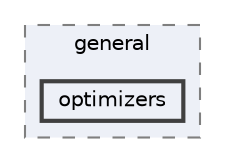 digraph "/home/runner/work/idol/idol/lib/include/idol/general/optimizers"
{
 // LATEX_PDF_SIZE
  bgcolor="transparent";
  edge [fontname=Helvetica,fontsize=10,labelfontname=Helvetica,labelfontsize=10];
  node [fontname=Helvetica,fontsize=10,shape=box,height=0.2,width=0.4];
  compound=true
  subgraph clusterdir_19ae7b231f8657c2ea1342191d9f8e08 {
    graph [ bgcolor="#edf0f7", pencolor="grey50", label="general", fontname=Helvetica,fontsize=10 style="filled,dashed", URL="dir_19ae7b231f8657c2ea1342191d9f8e08.html",tooltip=""]
  dir_41a011317c9022efa0c539b9da75e603 [label="optimizers", fillcolor="#edf0f7", color="grey25", style="filled,bold", URL="dir_41a011317c9022efa0c539b9da75e603.html",tooltip=""];
  }
}
